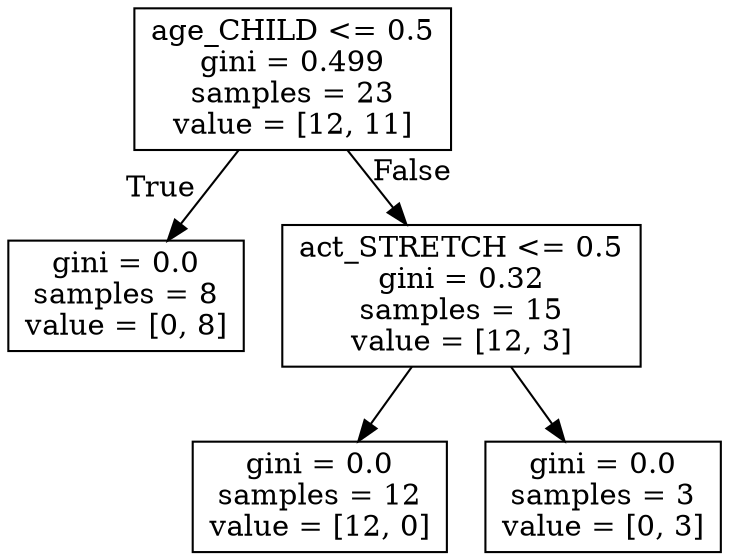 digraph Tree {
node [shape=box] ;
0 [label="age_CHILD <= 0.5\ngini = 0.499\nsamples = 23\nvalue = [12, 11]"] ;
1 [label="gini = 0.0\nsamples = 8\nvalue = [0, 8]"] ;
0 -> 1 [labeldistance=2.5, labelangle=45, headlabel="True"] ;
2 [label="act_STRETCH <= 0.5\ngini = 0.32\nsamples = 15\nvalue = [12, 3]"] ;
0 -> 2 [labeldistance=2.5, labelangle=-45, headlabel="False"] ;
3 [label="gini = 0.0\nsamples = 12\nvalue = [12, 0]"] ;
2 -> 3 ;
4 [label="gini = 0.0\nsamples = 3\nvalue = [0, 3]"] ;
2 -> 4 ;
}